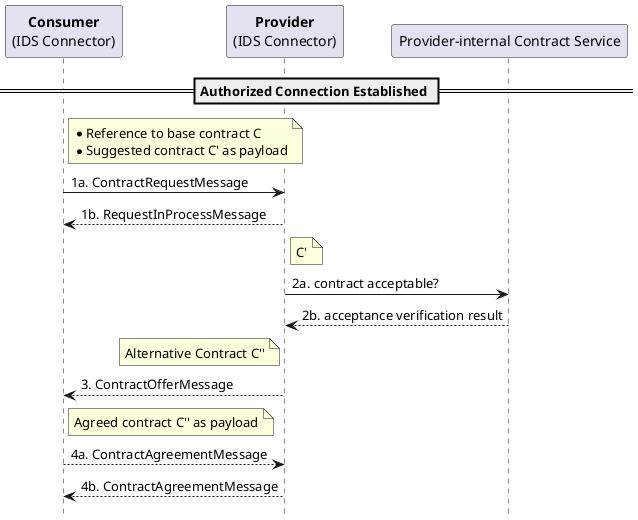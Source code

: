 @startuml

hide footbox

participant "**Consumer**\n(IDS Connector)" as C
participant "**Provider**\n(IDS Connector)" as P
participant "Provider-internal Contract Service" as PCS

== Authorized Connection Established ==

note right of C: *Reference to base contract C\n* Suggested contract C' as payload
C -> P: 1a. ContractRequestMessage

C <-- P: 1b. RequestInProcessMessage

note right of P: C'
P -> PCS: 2a. contract acceptable?
P <-- PCS: 2b. acceptance verification result

note left of P: Alternative Contract C''
P --> C: 3. ContractOfferMessage

note right of C: Agreed contract C'' as payload
C --> P: 4a. ContractAgreementMessage
P --> C: 4b. ContractAgreementMessage

@enduml
